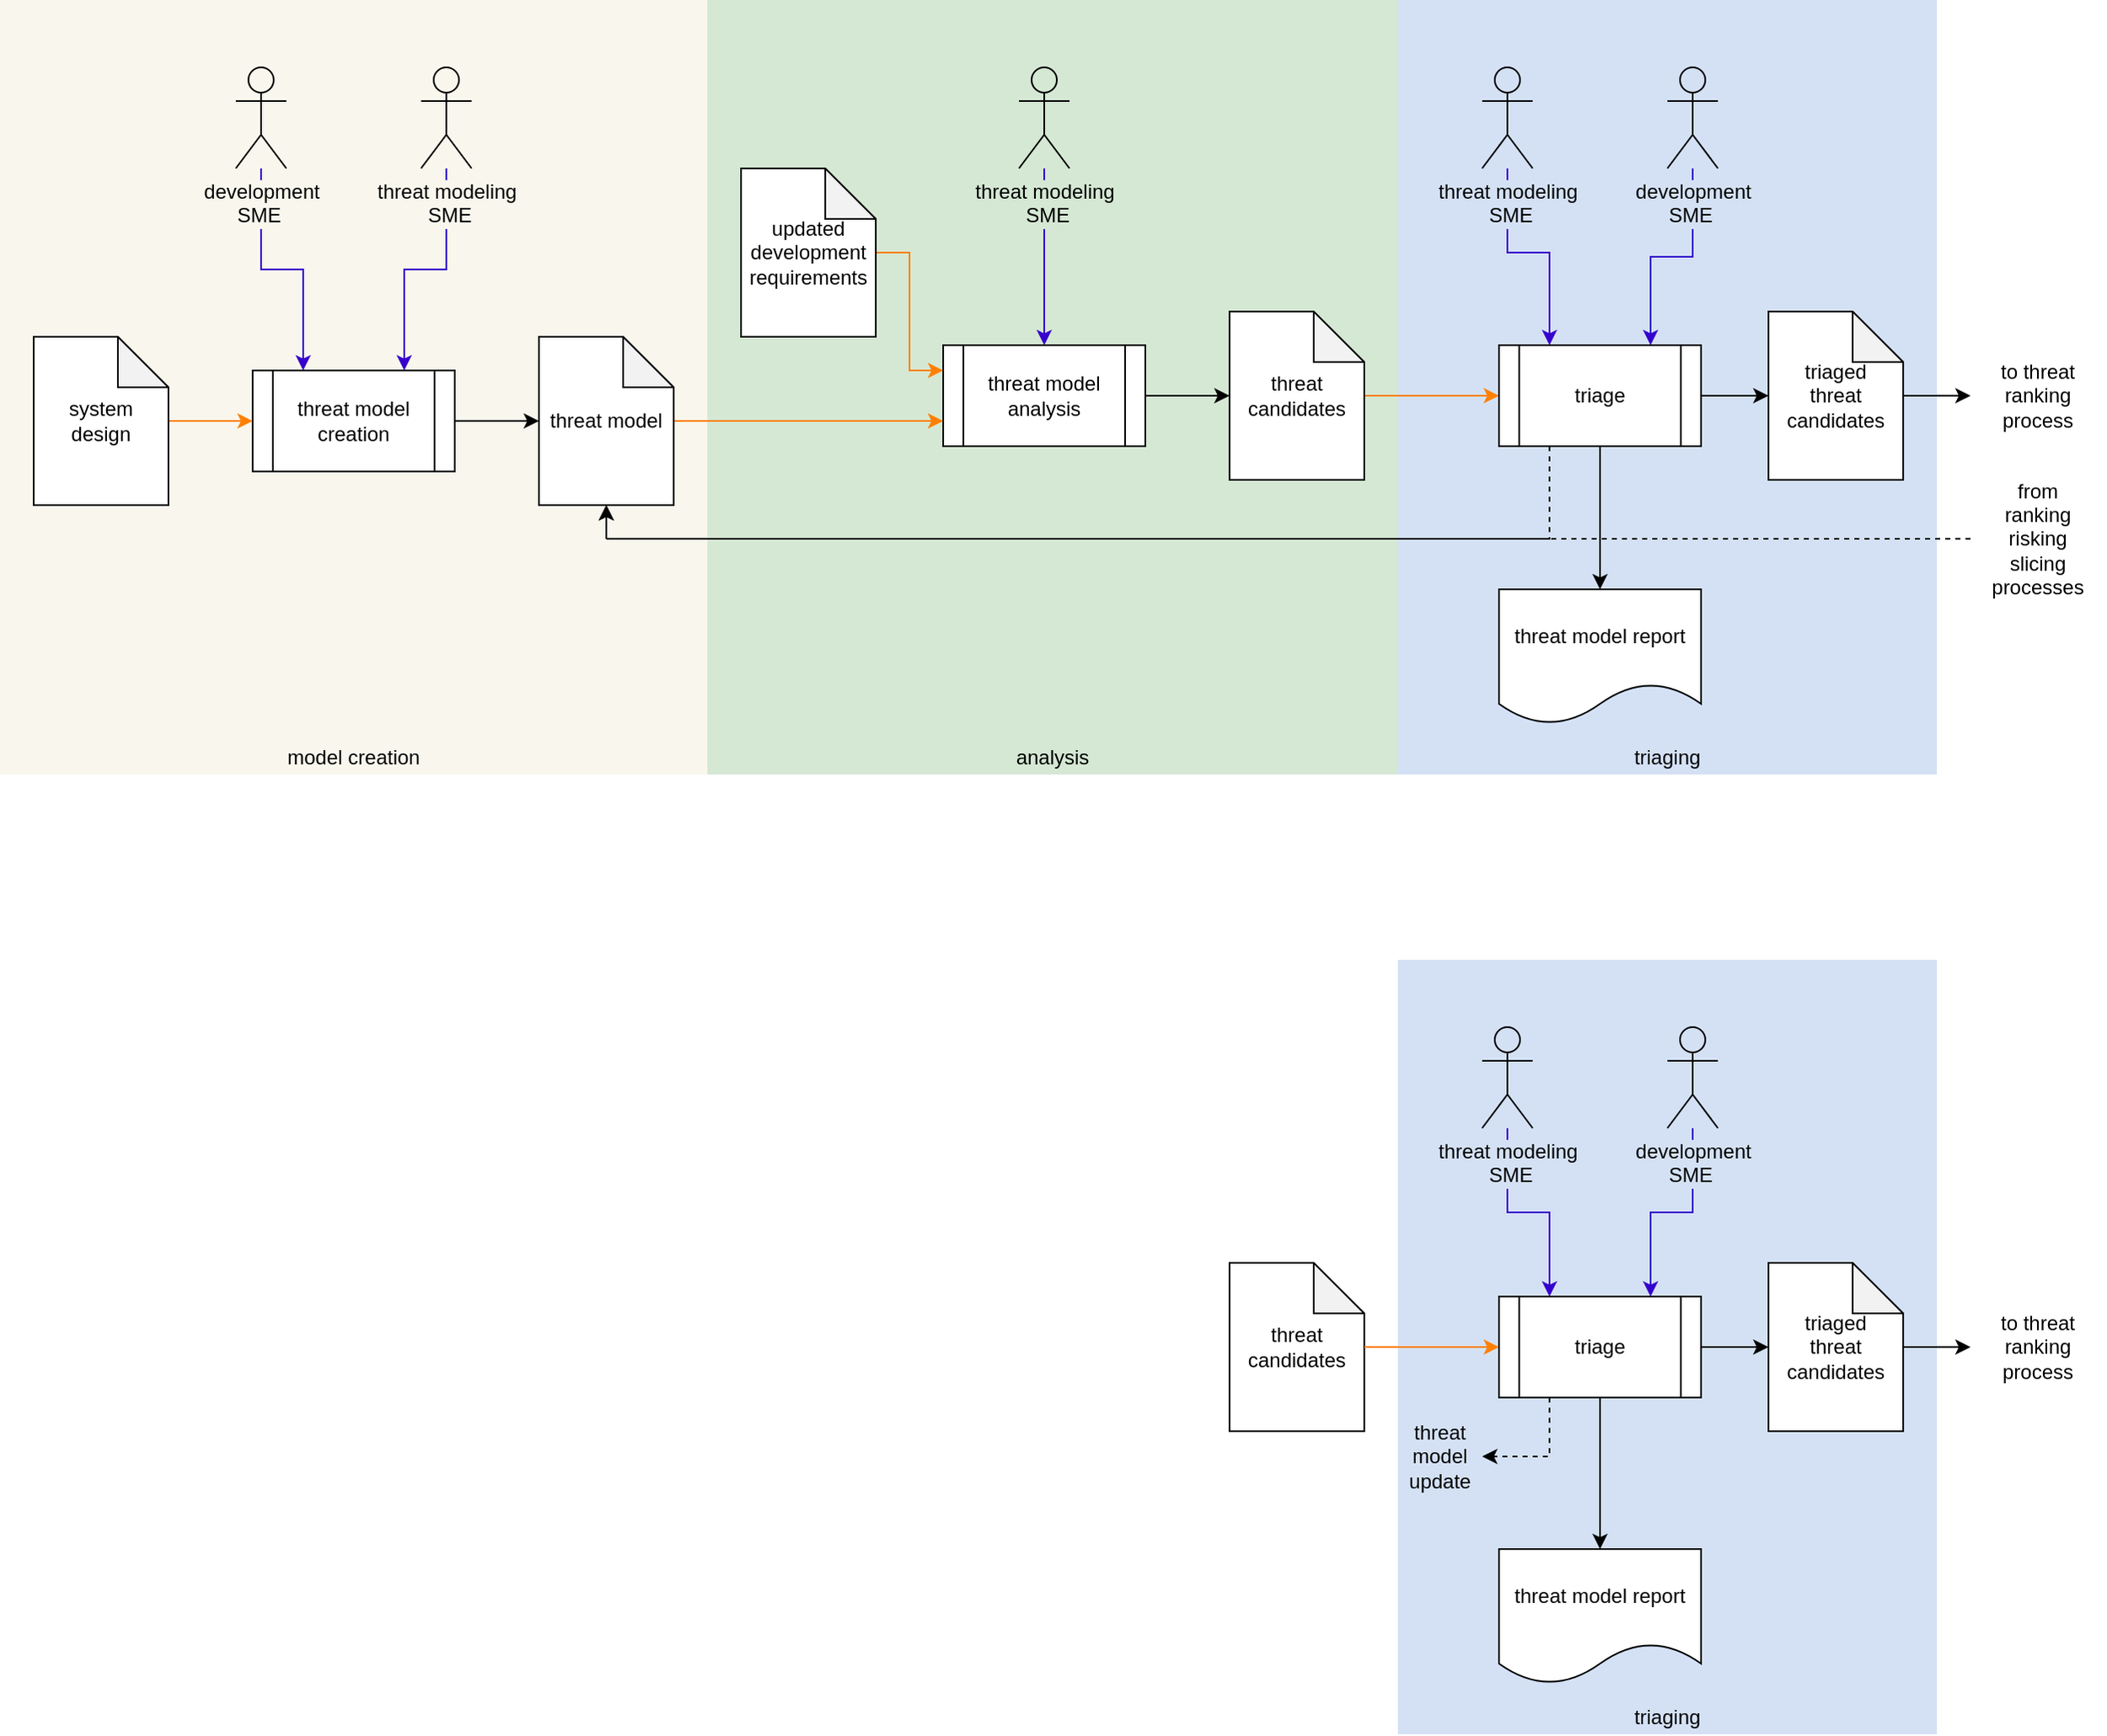 <mxfile version="26.2.2">
  <diagram id="E2ULkJl6go0xUk4_vNiQ" name="Page-1">
    <mxGraphModel dx="3061" dy="1418" grid="1" gridSize="10" guides="1" tooltips="1" connect="1" arrows="1" fold="1" page="0" pageScale="1" pageWidth="1100" pageHeight="850" math="0" shadow="0">
      <root>
        <mxCell id="0" />
        <mxCell id="1" parent="0" />
        <mxCell id="FbfdTK8tjVJBXB0avibO-2" value="" style="rounded=0;whiteSpace=wrap;html=1;fillColor=#F9F7ED;strokeColor=none;" parent="1" vertex="1">
          <mxGeometry x="-1160" y="150" width="420" height="460" as="geometry" />
        </mxCell>
        <mxCell id="FbfdTK8tjVJBXB0avibO-6" value="" style="rounded=0;whiteSpace=wrap;html=1;strokeColor=none;fillColor=#D5E8D4;" parent="1" vertex="1">
          <mxGeometry x="-740" y="150" width="410" height="460" as="geometry" />
        </mxCell>
        <mxCell id="FbfdTK8tjVJBXB0avibO-4" value="" style="rounded=0;whiteSpace=wrap;html=1;strokeColor=none;fillColor=#D4E1F5;" parent="1" vertex="1">
          <mxGeometry x="-330" y="150" width="320" height="460" as="geometry" />
        </mxCell>
        <mxCell id="XKbH0hADGiryWMfeD4Mq-1" value="threat model report" style="shape=document;whiteSpace=wrap;html=1;boundedLbl=1;" parent="1" vertex="1">
          <mxGeometry x="-270" y="500" width="120" height="80" as="geometry" />
        </mxCell>
        <mxCell id="XKbH0hADGiryWMfeD4Mq-23" style="edgeStyle=orthogonalEdgeStyle;rounded=0;orthogonalLoop=1;jettySize=auto;html=1;entryX=0;entryY=0.5;entryDx=0;entryDy=0;entryPerimeter=0;" parent="1" source="XKbH0hADGiryWMfeD4Mq-3" target="XKbH0hADGiryWMfeD4Mq-10" edge="1">
          <mxGeometry relative="1" as="geometry" />
        </mxCell>
        <mxCell id="XKbH0hADGiryWMfeD4Mq-3" value="threat model analysis" style="shape=process;whiteSpace=wrap;html=1;backgroundOutline=1;" parent="1" vertex="1">
          <mxGeometry x="-600" y="355" width="120" height="60" as="geometry" />
        </mxCell>
        <mxCell id="XKbH0hADGiryWMfeD4Mq-39" style="edgeStyle=orthogonalEdgeStyle;rounded=0;orthogonalLoop=1;jettySize=auto;html=1;entryX=0.75;entryY=0;entryDx=0;entryDy=0;fillColor=#6a00ff;strokeColor=#3700CC;" parent="1" source="LRI6FaqGRrZTjfz2rVRe-10" target="XKbH0hADGiryWMfeD4Mq-48" edge="1">
          <mxGeometry relative="1" as="geometry" />
        </mxCell>
        <mxCell id="XKbH0hADGiryWMfeD4Mq-43" style="edgeStyle=orthogonalEdgeStyle;rounded=0;orthogonalLoop=1;jettySize=auto;html=1;entryX=0.25;entryY=0;entryDx=0;entryDy=0;fillColor=#6a00ff;strokeColor=#3700CC;" parent="1" source="LRI6FaqGRrZTjfz2rVRe-2" target="XKbH0hADGiryWMfeD4Mq-11" edge="1">
          <mxGeometry relative="1" as="geometry">
            <mxPoint x="-265" y="-80" as="sourcePoint" />
            <Array as="points">
              <mxPoint x="-265" y="300" />
              <mxPoint x="-240" y="300" />
            </Array>
          </mxGeometry>
        </mxCell>
        <mxCell id="XKbH0hADGiryWMfeD4Mq-51" style="edgeStyle=orthogonalEdgeStyle;rounded=0;orthogonalLoop=1;jettySize=auto;html=1;entryX=0.5;entryY=0;entryDx=0;entryDy=0;fillColor=#6a00ff;strokeColor=#3700CC;" parent="1" source="LRI6FaqGRrZTjfz2rVRe-9" target="XKbH0hADGiryWMfeD4Mq-3" edge="1">
          <mxGeometry relative="1" as="geometry" />
        </mxCell>
        <mxCell id="XKbH0hADGiryWMfeD4Mq-40" style="edgeStyle=orthogonalEdgeStyle;rounded=0;orthogonalLoop=1;jettySize=auto;html=1;entryX=0.25;entryY=0;entryDx=0;entryDy=0;fillColor=#6a00ff;strokeColor=#3700CC;" parent="1" source="LRI6FaqGRrZTjfz2rVRe-11" target="XKbH0hADGiryWMfeD4Mq-48" edge="1">
          <mxGeometry relative="1" as="geometry" />
        </mxCell>
        <mxCell id="XKbH0hADGiryWMfeD4Mq-42" style="edgeStyle=orthogonalEdgeStyle;rounded=0;orthogonalLoop=1;jettySize=auto;html=1;entryX=0.75;entryY=0;entryDx=0;entryDy=0;fillColor=#6a00ff;strokeColor=#3700CC;" parent="1" source="LRI6FaqGRrZTjfz2rVRe-3" target="XKbH0hADGiryWMfeD4Mq-11" edge="1">
          <mxGeometry relative="1" as="geometry">
            <mxPoint x="-140" y="110" as="sourcePoint" />
          </mxGeometry>
        </mxCell>
        <mxCell id="XKbH0hADGiryWMfeD4Mq-22" style="edgeStyle=orthogonalEdgeStyle;rounded=0;orthogonalLoop=1;jettySize=auto;html=1;entryX=0;entryY=0.75;entryDx=0;entryDy=0;fillColor=#fa6800;strokeColor=#FF8000;" parent="1" source="XKbH0hADGiryWMfeD4Mq-9" target="XKbH0hADGiryWMfeD4Mq-3" edge="1">
          <mxGeometry relative="1" as="geometry" />
        </mxCell>
        <mxCell id="XKbH0hADGiryWMfeD4Mq-9" value="threat model" style="shape=note;whiteSpace=wrap;html=1;backgroundOutline=1;darkOpacity=0.05;" parent="1" vertex="1">
          <mxGeometry x="-840" y="350" width="80" height="100" as="geometry" />
        </mxCell>
        <mxCell id="XKbH0hADGiryWMfeD4Mq-24" style="edgeStyle=orthogonalEdgeStyle;rounded=0;orthogonalLoop=1;jettySize=auto;html=1;entryX=0;entryY=0.5;entryDx=0;entryDy=0;fillColor=#fa6800;strokeColor=#FF8000;" parent="1" source="XKbH0hADGiryWMfeD4Mq-10" target="XKbH0hADGiryWMfeD4Mq-11" edge="1">
          <mxGeometry relative="1" as="geometry" />
        </mxCell>
        <mxCell id="XKbH0hADGiryWMfeD4Mq-10" value="threat candidates" style="shape=note;whiteSpace=wrap;html=1;backgroundOutline=1;darkOpacity=0.05;" parent="1" vertex="1">
          <mxGeometry x="-430" y="335" width="80" height="100" as="geometry" />
        </mxCell>
        <mxCell id="XKbH0hADGiryWMfeD4Mq-27" style="edgeStyle=orthogonalEdgeStyle;rounded=0;orthogonalLoop=1;jettySize=auto;html=1;entryX=0;entryY=0.5;entryDx=0;entryDy=0;entryPerimeter=0;" parent="1" source="XKbH0hADGiryWMfeD4Mq-11" target="XKbH0hADGiryWMfeD4Mq-12" edge="1">
          <mxGeometry relative="1" as="geometry" />
        </mxCell>
        <mxCell id="XKbH0hADGiryWMfeD4Mq-54" style="edgeStyle=orthogonalEdgeStyle;rounded=0;orthogonalLoop=1;jettySize=auto;html=1;entryX=0.5;entryY=0;entryDx=0;entryDy=0;exitX=0.5;exitY=1;exitDx=0;exitDy=0;" parent="1" source="XKbH0hADGiryWMfeD4Mq-11" target="XKbH0hADGiryWMfeD4Mq-1" edge="1">
          <mxGeometry relative="1" as="geometry" />
        </mxCell>
        <mxCell id="XKbH0hADGiryWMfeD4Mq-57" style="edgeStyle=orthogonalEdgeStyle;rounded=0;orthogonalLoop=1;jettySize=auto;html=1;exitX=0.25;exitY=1;exitDx=0;exitDy=0;entryX=0.5;entryY=1;entryDx=0;entryDy=0;entryPerimeter=0;strokeWidth=1;dashed=1;" parent="1" source="XKbH0hADGiryWMfeD4Mq-11" target="XKbH0hADGiryWMfeD4Mq-9" edge="1">
          <mxGeometry relative="1" as="geometry">
            <mxPoint x="-720" y="640" as="targetPoint" />
            <Array as="points">
              <mxPoint x="-240" y="470" />
              <mxPoint x="-800" y="470" />
            </Array>
          </mxGeometry>
        </mxCell>
        <mxCell id="XKbH0hADGiryWMfeD4Mq-11" value="triage" style="shape=process;whiteSpace=wrap;html=1;backgroundOutline=1;" parent="1" vertex="1">
          <mxGeometry x="-270" y="355" width="120" height="60" as="geometry" />
        </mxCell>
        <mxCell id="XKbH0hADGiryWMfeD4Mq-28" style="edgeStyle=orthogonalEdgeStyle;rounded=0;orthogonalLoop=1;jettySize=auto;html=1;entryX=0;entryY=0.5;entryDx=0;entryDy=0;" parent="1" source="XKbH0hADGiryWMfeD4Mq-12" target="XKbH0hADGiryWMfeD4Mq-55" edge="1">
          <mxGeometry relative="1" as="geometry">
            <mxPoint x="10" y="380" as="targetPoint" />
          </mxGeometry>
        </mxCell>
        <mxCell id="XKbH0hADGiryWMfeD4Mq-12" value="triaged&lt;br&gt;threat candidates" style="shape=note;whiteSpace=wrap;html=1;backgroundOutline=1;darkOpacity=0.05;" parent="1" vertex="1">
          <mxGeometry x="-110" y="335" width="80" height="100" as="geometry" />
        </mxCell>
        <mxCell id="XKbH0hADGiryWMfeD4Mq-58" style="edgeStyle=orthogonalEdgeStyle;rounded=0;orthogonalLoop=1;jettySize=auto;html=1;entryX=0.5;entryY=1;entryDx=0;entryDy=0;entryPerimeter=0;strokeWidth=1;dashed=1;exitX=0;exitY=0.5;exitDx=0;exitDy=0;" parent="1" source="FbfdTK8tjVJBXB0avibO-5" target="XKbH0hADGiryWMfeD4Mq-9" edge="1">
          <mxGeometry relative="1" as="geometry">
            <Array as="points">
              <mxPoint x="-30" y="470" />
              <mxPoint x="-690" y="470" />
            </Array>
            <mxPoint x="-30" y="610" as="sourcePoint" />
          </mxGeometry>
        </mxCell>
        <mxCell id="XKbH0hADGiryWMfeD4Mq-52" style="edgeStyle=orthogonalEdgeStyle;rounded=0;orthogonalLoop=1;jettySize=auto;html=1;entryX=0;entryY=0.5;entryDx=0;entryDy=0;entryPerimeter=0;" parent="1" source="XKbH0hADGiryWMfeD4Mq-48" target="XKbH0hADGiryWMfeD4Mq-9" edge="1">
          <mxGeometry relative="1" as="geometry" />
        </mxCell>
        <mxCell id="XKbH0hADGiryWMfeD4Mq-48" value="threat model creation" style="shape=process;whiteSpace=wrap;html=1;backgroundOutline=1;" parent="1" vertex="1">
          <mxGeometry x="-1010" y="370" width="120" height="60" as="geometry" />
        </mxCell>
        <mxCell id="XKbH0hADGiryWMfeD4Mq-55" value="to threat ranking process" style="text;html=1;strokeColor=none;fillColor=none;align=center;verticalAlign=middle;whiteSpace=wrap;rounded=0;" parent="1" vertex="1">
          <mxGeometry x="10" y="345" width="80" height="80" as="geometry" />
        </mxCell>
        <mxCell id="FbfdTK8tjVJBXB0avibO-5" value="from&lt;br&gt;ranking&lt;br&gt;risking&lt;br&gt;slicing processes" style="text;html=1;strokeColor=none;fillColor=none;align=center;verticalAlign=middle;whiteSpace=wrap;rounded=0;" parent="1" vertex="1">
          <mxGeometry x="10" y="430" width="80" height="80" as="geometry" />
        </mxCell>
        <mxCell id="FbfdTK8tjVJBXB0avibO-7" value="model creation" style="text;html=1;strokeColor=none;fillColor=none;align=center;verticalAlign=middle;whiteSpace=wrap;rounded=0;" parent="1" vertex="1">
          <mxGeometry x="-1160" y="590" width="420" height="20" as="geometry" />
        </mxCell>
        <mxCell id="FbfdTK8tjVJBXB0avibO-8" value="analysis" style="text;html=1;strokeColor=none;fillColor=none;align=center;verticalAlign=middle;whiteSpace=wrap;rounded=0;" parent="1" vertex="1">
          <mxGeometry x="-740" y="590" width="410" height="20" as="geometry" />
        </mxCell>
        <mxCell id="FbfdTK8tjVJBXB0avibO-9" value="triaging" style="text;html=1;strokeColor=none;fillColor=none;align=center;verticalAlign=middle;whiteSpace=wrap;rounded=0;" parent="1" vertex="1">
          <mxGeometry x="-330" y="590" width="320" height="20" as="geometry" />
        </mxCell>
        <mxCell id="FbfdTK8tjVJBXB0avibO-10" style="edgeStyle=orthogonalEdgeStyle;rounded=0;orthogonalLoop=1;jettySize=auto;html=1;fillColor=#fa6800;strokeColor=#FF8000;entryX=0;entryY=0.5;entryDx=0;entryDy=0;" parent="1" source="FbfdTK8tjVJBXB0avibO-11" target="XKbH0hADGiryWMfeD4Mq-48" edge="1">
          <mxGeometry relative="1" as="geometry">
            <mxPoint x="-1010" y="400" as="targetPoint" />
          </mxGeometry>
        </mxCell>
        <mxCell id="FbfdTK8tjVJBXB0avibO-11" value="system&lt;br&gt;design" style="shape=note;whiteSpace=wrap;html=1;backgroundOutline=1;darkOpacity=0.05;" parent="1" vertex="1">
          <mxGeometry x="-1140" y="350" width="80" height="100" as="geometry" />
        </mxCell>
        <mxCell id="LRI6FaqGRrZTjfz2rVRe-2" value="&lt;span style=&quot;&quot;&gt;threat modeling&lt;br&gt;&amp;nbsp; &amp;nbsp; &amp;nbsp; &amp;nbsp; &amp;nbsp;SME&amp;nbsp; &amp;nbsp; &amp;nbsp; &amp;nbsp;&amp;nbsp;&lt;/span&gt;" style="shape=umlActor;verticalLabelPosition=bottom;labelBackgroundColor=#D4E1F5;verticalAlign=top;html=1;outlineConnect=0;fillColor=#D4E1F5;" parent="1" vertex="1">
          <mxGeometry x="-280" y="190" width="30" height="60" as="geometry" />
        </mxCell>
        <mxCell id="LRI6FaqGRrZTjfz2rVRe-3" value="&lt;span style=&quot;&quot;&gt;development&lt;br&gt;&amp;nbsp; &amp;nbsp; &amp;nbsp; SME&amp;nbsp; &amp;nbsp; &amp;nbsp; &amp;nbsp;&lt;/span&gt;" style="shape=umlActor;verticalLabelPosition=bottom;labelBackgroundColor=#D4E1F5;verticalAlign=top;html=1;outlineConnect=0;fillColor=#D4E1F5;" parent="1" vertex="1">
          <mxGeometry x="-170" y="190" width="30" height="60" as="geometry" />
        </mxCell>
        <mxCell id="LRI6FaqGRrZTjfz2rVRe-9" value="&lt;span style=&quot;&quot;&gt;threat modeling&lt;br&gt;&amp;nbsp; &amp;nbsp; &amp;nbsp; &amp;nbsp; &amp;nbsp;SME&amp;nbsp; &amp;nbsp; &amp;nbsp; &amp;nbsp;&amp;nbsp;&lt;/span&gt;" style="shape=umlActor;verticalLabelPosition=bottom;labelBackgroundColor=#D5E8D4;verticalAlign=top;html=1;outlineConnect=0;fillColor=#D5E8D4;" parent="1" vertex="1">
          <mxGeometry x="-555" y="190" width="30" height="60" as="geometry" />
        </mxCell>
        <mxCell id="LRI6FaqGRrZTjfz2rVRe-10" value="&lt;span style=&quot;&quot;&gt;threat modeling&lt;br&gt;&amp;nbsp; &amp;nbsp; &amp;nbsp; &amp;nbsp; &amp;nbsp;SME&amp;nbsp; &amp;nbsp; &amp;nbsp; &amp;nbsp;&amp;nbsp;&lt;/span&gt;" style="shape=umlActor;verticalLabelPosition=bottom;labelBackgroundColor=#F9F7ED;verticalAlign=top;html=1;outlineConnect=0;fillColor=#F9F7ED;" parent="1" vertex="1">
          <mxGeometry x="-910" y="190" width="30" height="60" as="geometry" />
        </mxCell>
        <mxCell id="LRI6FaqGRrZTjfz2rVRe-11" value="&lt;span style=&quot;&quot;&gt;development&lt;br&gt;&amp;nbsp; &amp;nbsp; &amp;nbsp; SME&amp;nbsp; &amp;nbsp; &amp;nbsp; &amp;nbsp;&lt;/span&gt;" style="shape=umlActor;verticalLabelPosition=bottom;labelBackgroundColor=#F9F7ED;verticalAlign=top;html=1;outlineConnect=0;fillColor=#F9F7ED;" parent="1" vertex="1">
          <mxGeometry x="-1020" y="190" width="30" height="60" as="geometry" />
        </mxCell>
        <mxCell id="LRI6FaqGRrZTjfz2rVRe-12" value="" style="rounded=0;whiteSpace=wrap;html=1;strokeColor=none;fillColor=#D4E1F5;" parent="1" vertex="1">
          <mxGeometry x="-330" y="720" width="320" height="460" as="geometry" />
        </mxCell>
        <mxCell id="LRI6FaqGRrZTjfz2rVRe-13" value="threat model report" style="shape=document;whiteSpace=wrap;html=1;boundedLbl=1;" parent="1" vertex="1">
          <mxGeometry x="-270" y="1070" width="120" height="80" as="geometry" />
        </mxCell>
        <mxCell id="LRI6FaqGRrZTjfz2rVRe-14" style="edgeStyle=orthogonalEdgeStyle;rounded=0;orthogonalLoop=1;jettySize=auto;html=1;entryX=0.25;entryY=0;entryDx=0;entryDy=0;fillColor=#6a00ff;strokeColor=#3700CC;" parent="1" source="LRI6FaqGRrZTjfz2rVRe-25" target="LRI6FaqGRrZTjfz2rVRe-19" edge="1">
          <mxGeometry relative="1" as="geometry">
            <mxPoint x="-265" y="490" as="sourcePoint" />
            <Array as="points">
              <mxPoint x="-265" y="870" />
              <mxPoint x="-240" y="870" />
            </Array>
          </mxGeometry>
        </mxCell>
        <mxCell id="LRI6FaqGRrZTjfz2rVRe-15" style="edgeStyle=orthogonalEdgeStyle;rounded=0;orthogonalLoop=1;jettySize=auto;html=1;entryX=0.75;entryY=0;entryDx=0;entryDy=0;fillColor=#6a00ff;strokeColor=#3700CC;" parent="1" source="LRI6FaqGRrZTjfz2rVRe-26" target="LRI6FaqGRrZTjfz2rVRe-19" edge="1">
          <mxGeometry relative="1" as="geometry">
            <mxPoint x="-140" y="680" as="sourcePoint" />
          </mxGeometry>
        </mxCell>
        <mxCell id="LRI6FaqGRrZTjfz2rVRe-17" style="edgeStyle=orthogonalEdgeStyle;rounded=0;orthogonalLoop=1;jettySize=auto;html=1;entryX=0;entryY=0.5;entryDx=0;entryDy=0;entryPerimeter=0;" parent="1" source="LRI6FaqGRrZTjfz2rVRe-19" target="LRI6FaqGRrZTjfz2rVRe-21" edge="1">
          <mxGeometry relative="1" as="geometry" />
        </mxCell>
        <mxCell id="LRI6FaqGRrZTjfz2rVRe-18" style="edgeStyle=orthogonalEdgeStyle;rounded=0;orthogonalLoop=1;jettySize=auto;html=1;entryX=0.5;entryY=0;entryDx=0;entryDy=0;exitX=0.5;exitY=1;exitDx=0;exitDy=0;" parent="1" source="LRI6FaqGRrZTjfz2rVRe-19" target="LRI6FaqGRrZTjfz2rVRe-13" edge="1">
          <mxGeometry relative="1" as="geometry" />
        </mxCell>
        <mxCell id="LRI6FaqGRrZTjfz2rVRe-19" value="triage" style="shape=process;whiteSpace=wrap;html=1;backgroundOutline=1;" parent="1" vertex="1">
          <mxGeometry x="-270" y="920" width="120" height="60" as="geometry" />
        </mxCell>
        <mxCell id="LRI6FaqGRrZTjfz2rVRe-20" style="edgeStyle=orthogonalEdgeStyle;rounded=0;orthogonalLoop=1;jettySize=auto;html=1;entryX=0;entryY=0.5;entryDx=0;entryDy=0;" parent="1" source="LRI6FaqGRrZTjfz2rVRe-21" target="LRI6FaqGRrZTjfz2rVRe-22" edge="1">
          <mxGeometry relative="1" as="geometry">
            <mxPoint x="10" y="950" as="targetPoint" />
          </mxGeometry>
        </mxCell>
        <mxCell id="LRI6FaqGRrZTjfz2rVRe-21" value="triaged&lt;br&gt;threat candidates" style="shape=note;whiteSpace=wrap;html=1;backgroundOutline=1;darkOpacity=0.05;" parent="1" vertex="1">
          <mxGeometry x="-110" y="900" width="80" height="100" as="geometry" />
        </mxCell>
        <mxCell id="LRI6FaqGRrZTjfz2rVRe-22" value="to threat ranking process" style="text;html=1;strokeColor=none;fillColor=none;align=center;verticalAlign=middle;whiteSpace=wrap;rounded=0;" parent="1" vertex="1">
          <mxGeometry x="10" y="910" width="80" height="80" as="geometry" />
        </mxCell>
        <mxCell id="LRI6FaqGRrZTjfz2rVRe-24" value="triaging" style="text;html=1;strokeColor=none;fillColor=none;align=center;verticalAlign=middle;whiteSpace=wrap;rounded=0;" parent="1" vertex="1">
          <mxGeometry x="-330" y="1160" width="320" height="20" as="geometry" />
        </mxCell>
        <mxCell id="LRI6FaqGRrZTjfz2rVRe-25" value="&lt;span style=&quot;&quot;&gt;threat modeling&lt;br&gt;&amp;nbsp; &amp;nbsp; &amp;nbsp; &amp;nbsp; &amp;nbsp;SME&amp;nbsp; &amp;nbsp; &amp;nbsp; &amp;nbsp;&amp;nbsp;&lt;/span&gt;" style="shape=umlActor;verticalLabelPosition=bottom;labelBackgroundColor=#D4E1F5;verticalAlign=top;html=1;outlineConnect=0;fillColor=#D4E1F5;" parent="1" vertex="1">
          <mxGeometry x="-280" y="760" width="30" height="60" as="geometry" />
        </mxCell>
        <mxCell id="LRI6FaqGRrZTjfz2rVRe-26" value="&lt;span style=&quot;&quot;&gt;development&lt;br&gt;&amp;nbsp; &amp;nbsp; &amp;nbsp; SME&amp;nbsp; &amp;nbsp; &amp;nbsp; &amp;nbsp;&lt;/span&gt;" style="shape=umlActor;verticalLabelPosition=bottom;labelBackgroundColor=#D4E1F5;verticalAlign=top;html=1;outlineConnect=0;fillColor=#D4E1F5;noLabel=0;labelPadding=0;" parent="1" vertex="1">
          <mxGeometry x="-170" y="760" width="30" height="60" as="geometry" />
        </mxCell>
        <mxCell id="LRI6FaqGRrZTjfz2rVRe-27" style="edgeStyle=orthogonalEdgeStyle;rounded=0;orthogonalLoop=1;jettySize=auto;html=1;entryX=1;entryY=0.5;entryDx=0;entryDy=0;strokeWidth=1;dashed=1;exitX=0.25;exitY=1;exitDx=0;exitDy=0;" parent="1" source="LRI6FaqGRrZTjfz2rVRe-19" target="LRI6FaqGRrZTjfz2rVRe-28" edge="1">
          <mxGeometry relative="1" as="geometry">
            <Array as="points">
              <mxPoint x="-240" y="1015" />
            </Array>
            <mxPoint x="10" y="1040" as="sourcePoint" />
            <mxPoint x="-690" y="1000" as="targetPoint" />
          </mxGeometry>
        </mxCell>
        <mxCell id="LRI6FaqGRrZTjfz2rVRe-28" value="threat&lt;br&gt;model&lt;br&gt;update" style="text;html=1;strokeColor=none;fillColor=none;align=center;verticalAlign=middle;whiteSpace=wrap;rounded=0;" parent="1" vertex="1">
          <mxGeometry x="-330" y="990" width="50" height="50" as="geometry" />
        </mxCell>
        <mxCell id="LRI6FaqGRrZTjfz2rVRe-29" value="threat candidates" style="shape=note;whiteSpace=wrap;html=1;backgroundOutline=1;darkOpacity=0.05;" parent="1" vertex="1">
          <mxGeometry x="-430" y="900" width="80" height="100" as="geometry" />
        </mxCell>
        <mxCell id="LRI6FaqGRrZTjfz2rVRe-30" style="edgeStyle=orthogonalEdgeStyle;rounded=0;orthogonalLoop=1;jettySize=auto;html=1;fillColor=#fa6800;strokeColor=#FF8000;" parent="1" source="LRI6FaqGRrZTjfz2rVRe-29" target="LRI6FaqGRrZTjfz2rVRe-19" edge="1">
          <mxGeometry relative="1" as="geometry">
            <mxPoint x="-380" y="830" as="targetPoint" />
          </mxGeometry>
        </mxCell>
        <mxCell id="5iPzJqilZqpJKaaTBHVQ-2" style="edgeStyle=orthogonalEdgeStyle;rounded=0;orthogonalLoop=1;jettySize=auto;html=1;entryX=0;entryY=0.25;entryDx=0;entryDy=0;strokeColor=#FF8000;" parent="1" source="5iPzJqilZqpJKaaTBHVQ-1" target="XKbH0hADGiryWMfeD4Mq-3" edge="1">
          <mxGeometry relative="1" as="geometry" />
        </mxCell>
        <mxCell id="5iPzJqilZqpJKaaTBHVQ-1" value="updated development requirements" style="shape=note;whiteSpace=wrap;html=1;backgroundOutline=1;darkOpacity=0.05;" parent="1" vertex="1">
          <mxGeometry x="-720" y="250" width="80" height="100" as="geometry" />
        </mxCell>
        <mxCell id="SZg-yA0rTZmQVMYanUPI-120" value="TARA - model creation" style="" parent="0" visible="0" />
        <mxCell id="SZg-yA0rTZmQVMYanUPI-61" value="" style="edgeStyle=entityRelationEdgeStyle;startArrow=none;endArrow=none;segment=10;curved=1;rounded=0;strokeColor=#FF0000;strokeWidth=3;exitX=0.357;exitY=0.783;exitDx=0;exitDy=0;exitPerimeter=0;" edge="1" parent="SZg-yA0rTZmQVMYanUPI-120" target="SZg-yA0rTZmQVMYanUPI-60">
          <mxGeometry relative="1" as="geometry">
            <mxPoint x="-1010.06" y="510.18" as="sourcePoint" />
            <Array as="points">
              <mxPoint x="-1170" y="900" />
            </Array>
          </mxGeometry>
        </mxCell>
        <mxCell id="SZg-yA0rTZmQVMYanUPI-60" value="asset identification" style="whiteSpace=wrap;html=1;rounded=1;arcSize=42;align=center;verticalAlign=middle;strokeWidth=3;autosize=1;spacing=4;treeFolding=1;treeMoving=1;newEdgeStyle={&quot;edgeStyle&quot;:&quot;entityRelationEdgeStyle&quot;,&quot;startArrow&quot;:&quot;none&quot;,&quot;endArrow&quot;:&quot;none&quot;,&quot;segment&quot;:10,&quot;curved&quot;:1};strokeColor=#FF0000;" vertex="1" parent="SZg-yA0rTZmQVMYanUPI-120">
          <mxGeometry x="-920" y="640" width="124" height="30" as="geometry" />
        </mxCell>
        <mxCell id="SZg-yA0rTZmQVMYanUPI-121" value="TARA - analysis" style="" parent="0" visible="0" />
        <mxCell id="SZg-yA0rTZmQVMYanUPI-122" value="" style="edgeStyle=entityRelationEdgeStyle;startArrow=none;endArrow=none;segment=10;curved=1;rounded=0;strokeColor=#FF0000;strokeWidth=3;entryX=0.5;entryY=0;entryDx=0;entryDy=0;" edge="1" parent="SZg-yA0rTZmQVMYanUPI-121" target="SZg-yA0rTZmQVMYanUPI-123">
          <mxGeometry relative="1" as="geometry">
            <mxPoint x="-510" y="500" as="sourcePoint" />
          </mxGeometry>
        </mxCell>
        <mxCell id="SZg-yA0rTZmQVMYanUPI-123" value="attack path analysis" style="whiteSpace=wrap;html=1;rounded=1;arcSize=42;align=center;verticalAlign=middle;strokeWidth=3;autosize=1;spacing=4;treeFolding=1;treeMoving=1;newEdgeStyle={&quot;edgeStyle&quot;:&quot;entityRelationEdgeStyle&quot;,&quot;startArrow&quot;:&quot;none&quot;,&quot;endArrow&quot;:&quot;none&quot;,&quot;segment&quot;:10,&quot;curved&quot;:1};strokeColor=#FF0000;" vertex="1" parent="SZg-yA0rTZmQVMYanUPI-121">
          <mxGeometry x="-483" y="640" width="150" height="30" as="geometry" />
        </mxCell>
        <mxCell id="SZg-yA0rTZmQVMYanUPI-124" value="threat scenario identification" style="whiteSpace=wrap;html=1;rounded=1;arcSize=42;align=center;verticalAlign=middle;strokeWidth=3;autosize=1;spacing=4;treeFolding=1;treeMoving=1;newEdgeStyle={&quot;edgeStyle&quot;:&quot;entityRelationEdgeStyle&quot;,&quot;startArrow&quot;:&quot;none&quot;,&quot;endArrow&quot;:&quot;none&quot;,&quot;segment&quot;:10,&quot;curved&quot;:1};strokeColor=#FF0000;" vertex="1" parent="SZg-yA0rTZmQVMYanUPI-121">
          <mxGeometry x="-840" y="640" width="190" height="30" as="geometry" />
        </mxCell>
        <mxCell id="SZg-yA0rTZmQVMYanUPI-130" value="" style="edgeStyle=entityRelationEdgeStyle;startArrow=none;endArrow=none;segment=10;curved=1;rounded=0;strokeColor=#FF0000;strokeWidth=3;exitX=0.5;exitY=0;exitDx=0;exitDy=0;" edge="1" parent="SZg-yA0rTZmQVMYanUPI-121" source="SZg-yA0rTZmQVMYanUPI-124">
          <mxGeometry relative="1" as="geometry">
            <mxPoint x="-1090" y="500" as="sourcePoint" />
            <mxPoint x="-630" y="500" as="targetPoint" />
          </mxGeometry>
        </mxCell>
      </root>
    </mxGraphModel>
  </diagram>
</mxfile>
